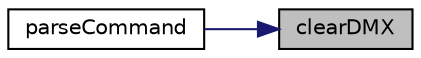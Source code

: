 digraph "clearDMX"
{
 // LATEX_PDF_SIZE
  edge [fontname="Helvetica",fontsize="10",labelfontname="Helvetica",labelfontsize="10"];
  node [fontname="Helvetica",fontsize="10",shape=record];
  rankdir="RL";
  Node7 [label="clearDMX",height=0.2,width=0.4,color="black", fillcolor="grey75", style="filled", fontcolor="black",tooltip="Function to clear DMX data bins."];
  Node7 -> Node8 [dir="back",color="midnightblue",fontsize="10",style="solid",fontname="Helvetica"];
  Node8 [label="parseCommand",height=0.2,width=0.4,color="black", fillcolor="white", style="filled",URL="$satej__matthew_8c.html#a784ef656236362513864c6ba3507e22d",tooltip="Function to parse commands from UART0 and execute functions or set flags."];
}
